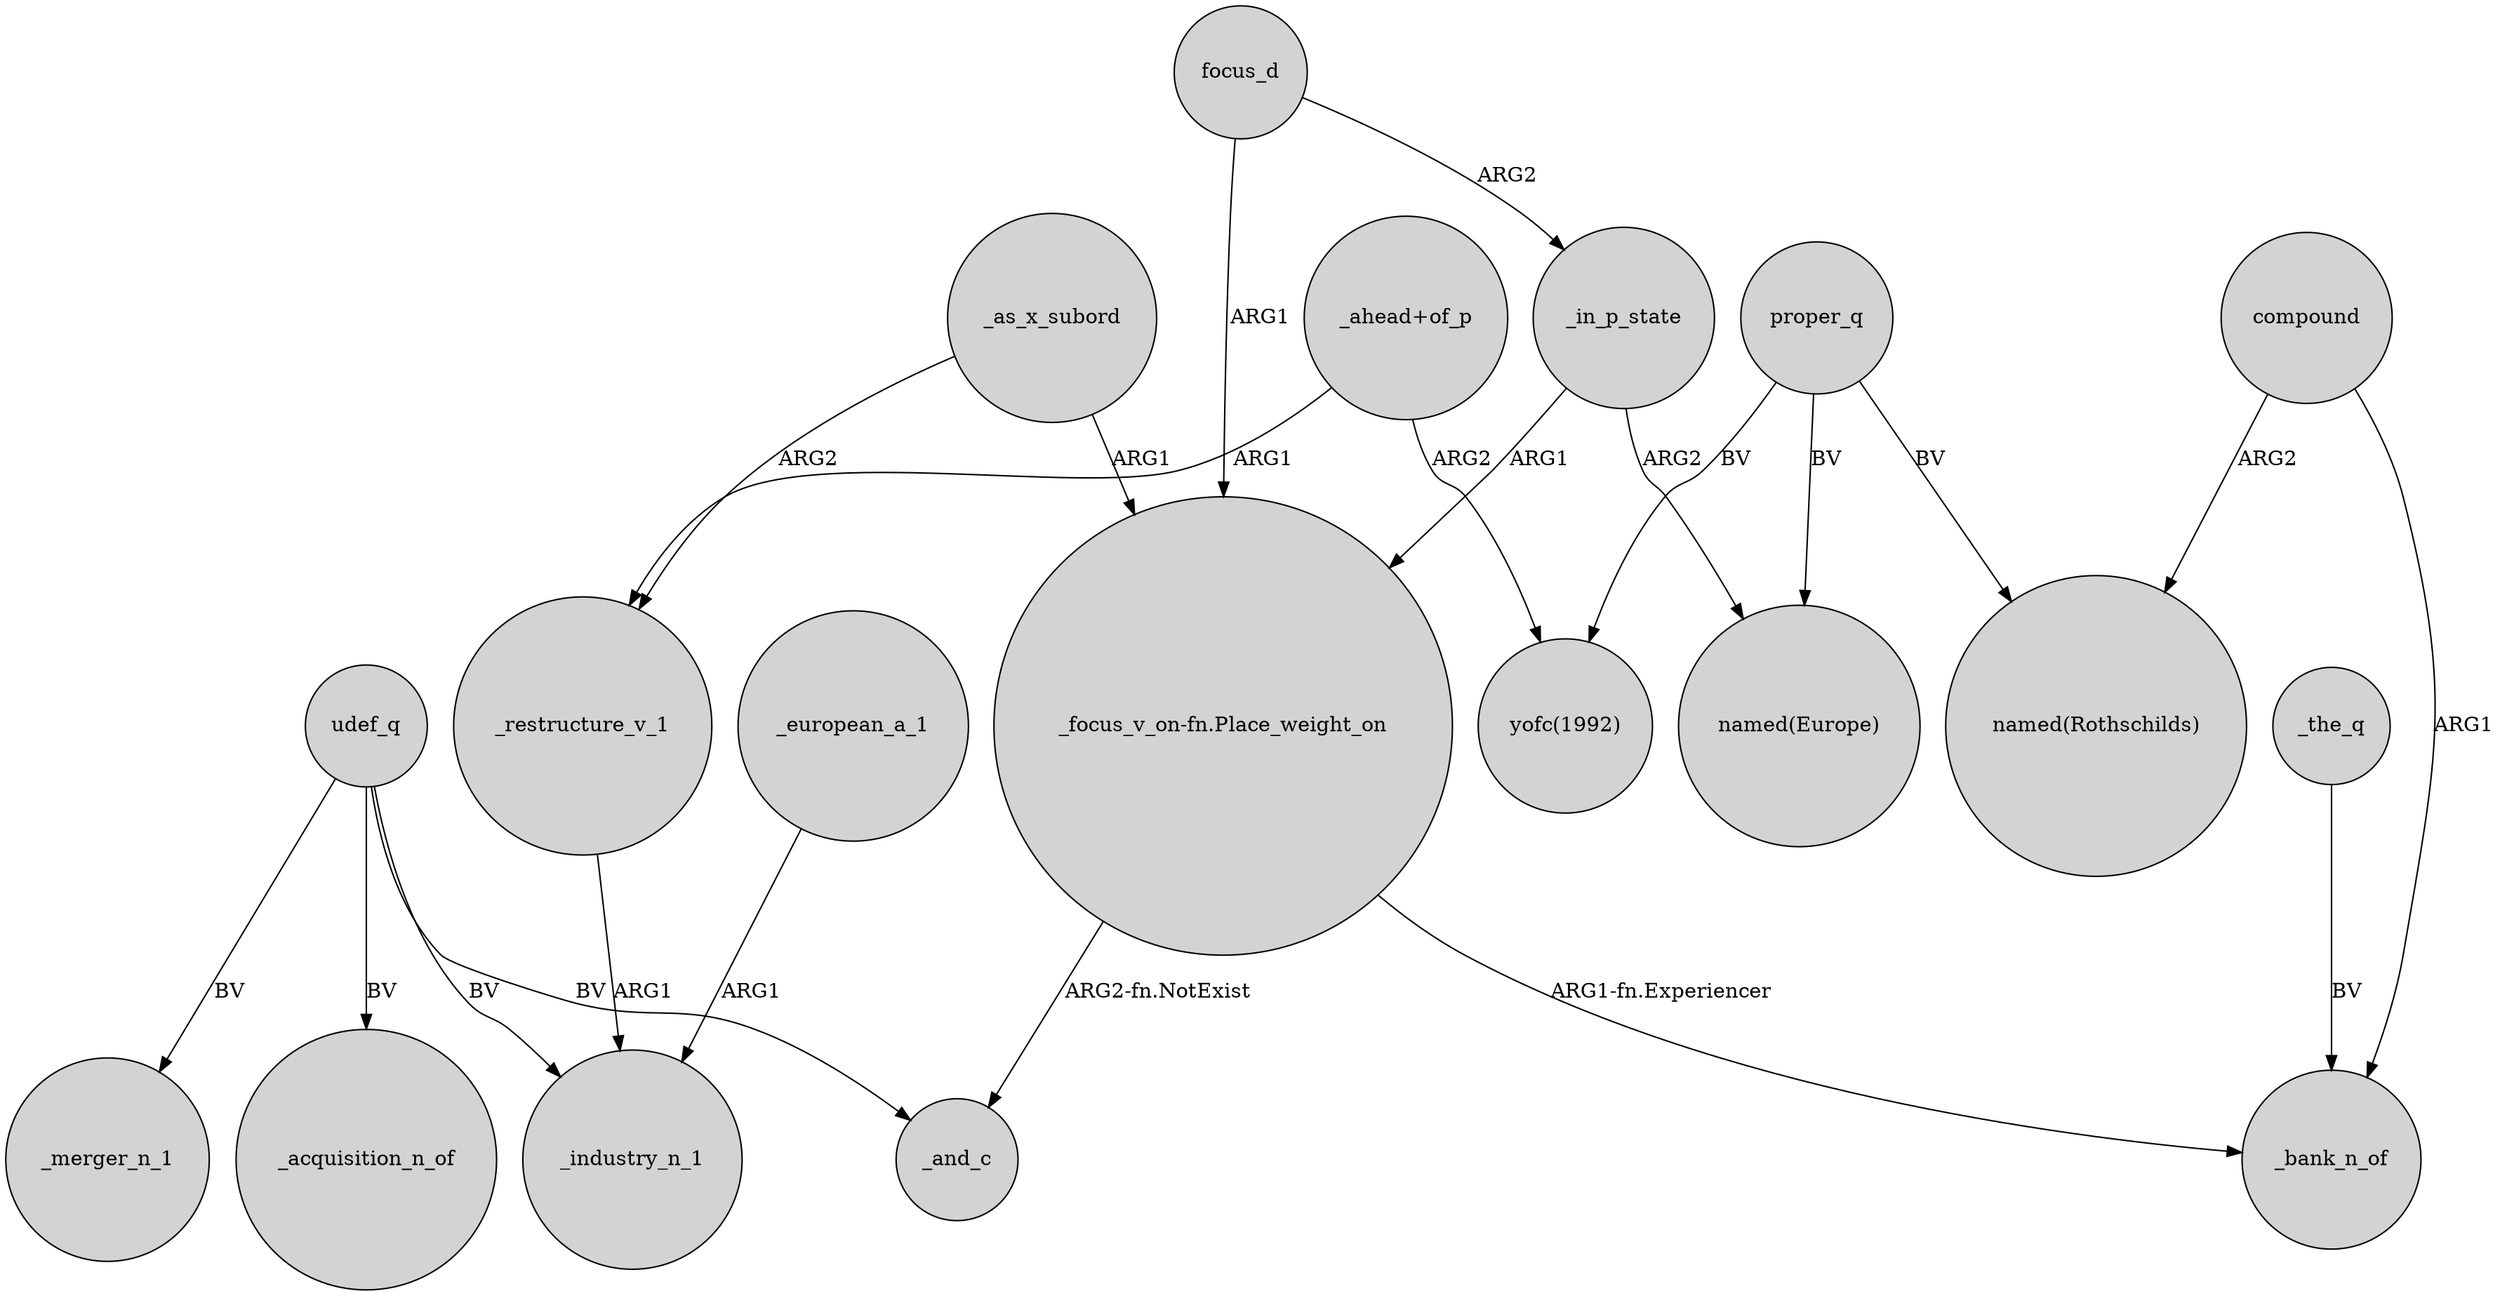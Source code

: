 digraph {
	node [shape=circle style=filled]
	"_focus_v_on-fn.Place_weight_on" -> _and_c [label="ARG2-fn.NotExist"]
	_in_p_state -> "_focus_v_on-fn.Place_weight_on" [label=ARG1]
	_as_x_subord -> _restructure_v_1 [label=ARG2]
	focus_d -> "_focus_v_on-fn.Place_weight_on" [label=ARG1]
	focus_d -> _in_p_state [label=ARG2]
	compound -> _bank_n_of [label=ARG1]
	proper_q -> "yofc(1992)" [label=BV]
	"_ahead+of_p" -> _restructure_v_1 [label=ARG1]
	"_ahead+of_p" -> "yofc(1992)" [label=ARG2]
	_as_x_subord -> "_focus_v_on-fn.Place_weight_on" [label=ARG1]
	_the_q -> _bank_n_of [label=BV]
	compound -> "named(Rothschilds)" [label=ARG2]
	udef_q -> _acquisition_n_of [label=BV]
	_in_p_state -> "named(Europe)" [label=ARG2]
	proper_q -> "named(Europe)" [label=BV]
	"_focus_v_on-fn.Place_weight_on" -> _bank_n_of [label="ARG1-fn.Experiencer"]
	_restructure_v_1 -> _industry_n_1 [label=ARG1]
	proper_q -> "named(Rothschilds)" [label=BV]
	udef_q -> _and_c [label=BV]
	udef_q -> _merger_n_1 [label=BV]
	udef_q -> _industry_n_1 [label=BV]
	_european_a_1 -> _industry_n_1 [label=ARG1]
}
